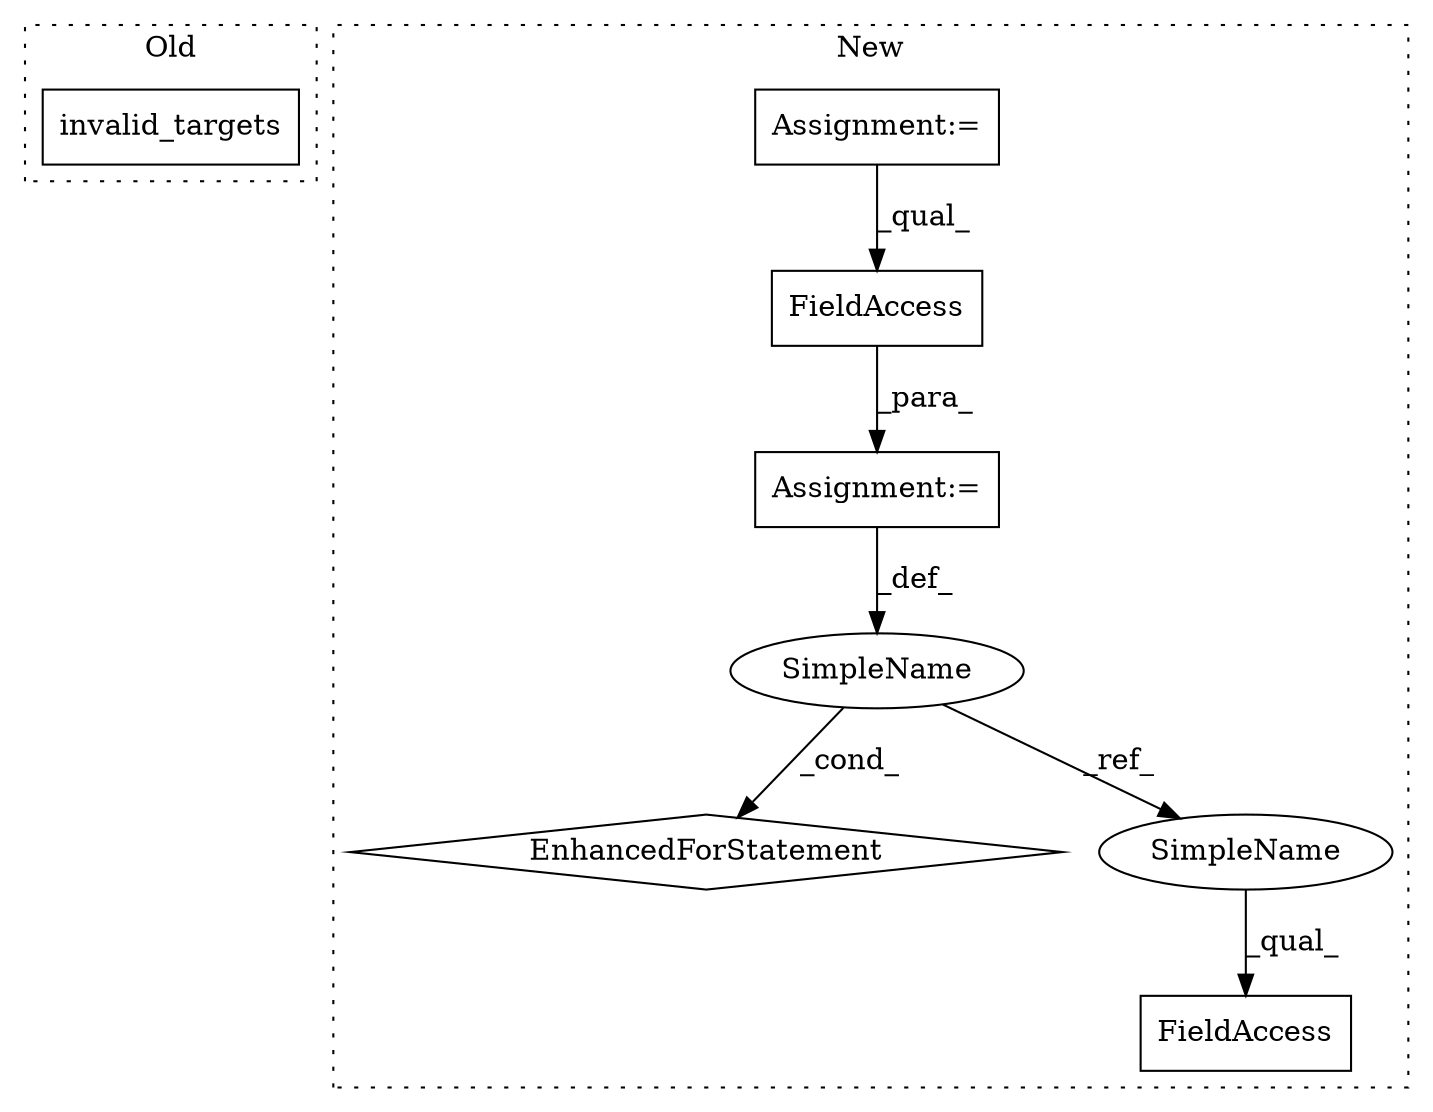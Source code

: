 digraph G {
subgraph cluster0 {
1 [label="invalid_targets" a="32" s="3582" l="17" shape="box"];
label = "Old";
style="dotted";
}
subgraph cluster1 {
2 [label="EnhancedForStatement" a="70" s="3613,3717" l="57,2" shape="diamond"];
3 [label="SimpleName" a="42" s="3682" l="2" shape="ellipse"];
4 [label="FieldAccess" a="22" s="3752" l="10" shape="box"];
5 [label="Assignment:=" a="7" s="3613,3717" l="57,2" shape="box"];
6 [label="FieldAccess" a="22" s="3687" l="30" shape="box"];
7 [label="Assignment:=" a="7" s="3558" l="18" shape="box"];
8 [label="SimpleName" a="42" s="3752" l="2" shape="ellipse"];
label = "New";
style="dotted";
}
3 -> 2 [label="_cond_"];
3 -> 8 [label="_ref_"];
5 -> 3 [label="_def_"];
6 -> 5 [label="_para_"];
7 -> 6 [label="_qual_"];
8 -> 4 [label="_qual_"];
}